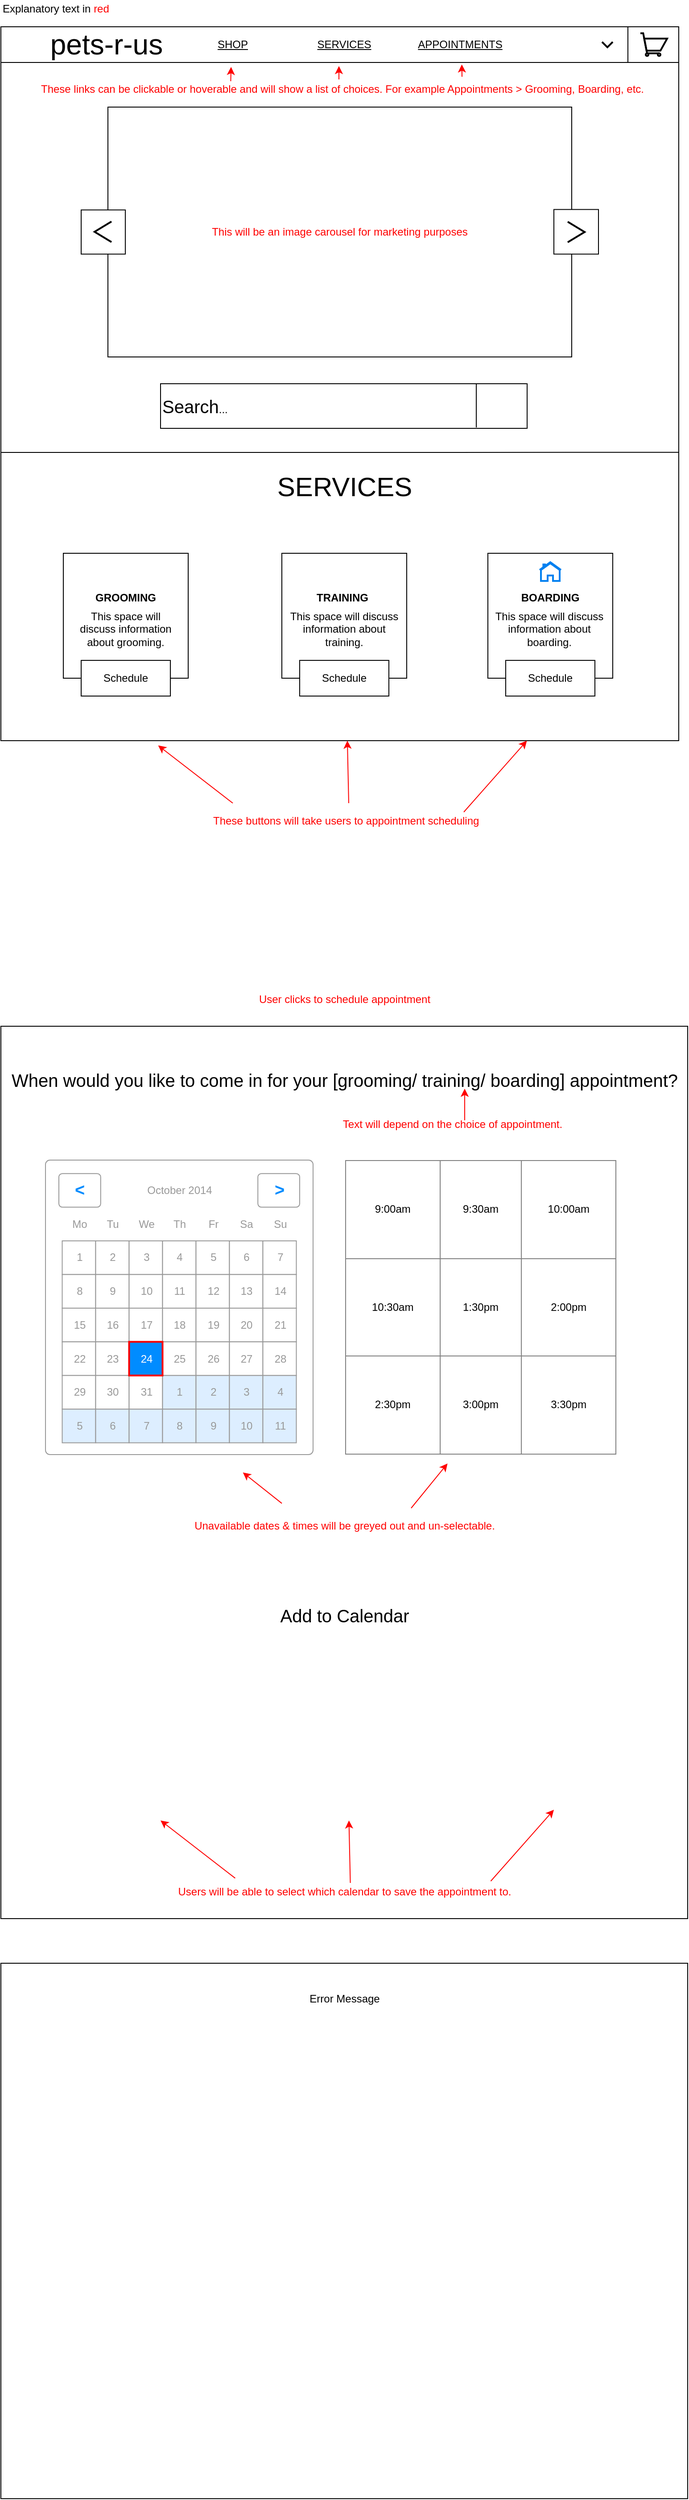 <mxfile version="13.10.0" type="github">
  <diagram id="vqAz7mFe_bX8_XPS133d" name="Page-1">
    <mxGraphModel dx="1426" dy="794" grid="1" gridSize="10" guides="1" tooltips="1" connect="1" arrows="1" fold="1" page="1" pageScale="1" pageWidth="850" pageHeight="1100" math="0" shadow="0">
      <root>
        <mxCell id="0" />
        <mxCell id="1" parent="0" />
        <mxCell id="3avs3_zd8cKEyKvQoN6--27" value="" style="whiteSpace=wrap;html=1;aspect=fixed;" parent="1" vertex="1">
          <mxGeometry x="40" y="80" width="760" height="760" as="geometry" />
        </mxCell>
        <mxCell id="lcX1lfoyKaqcj_of0QZ5-1" value="&lt;font style=&quot;font-size: 32px&quot;&gt;&amp;nbsp; &amp;nbsp; &amp;nbsp; pets-r-us&lt;/font&gt;" style="rounded=0;whiteSpace=wrap;html=1;align=left;" parent="1" vertex="1">
          <mxGeometry x="40" y="40" width="760" height="40" as="geometry" />
        </mxCell>
        <mxCell id="lcX1lfoyKaqcj_of0QZ5-8" value="&lt;font style=&quot;font-size: 30px&quot;&gt;SERVICES&lt;/font&gt;" style="text;html=1;align=center;verticalAlign=middle;resizable=0;points=[];autosize=1;" parent="1" vertex="1">
          <mxGeometry x="339.5" y="540" width="170" height="30" as="geometry" />
        </mxCell>
        <mxCell id="3avs3_zd8cKEyKvQoN6--6" value="" style="shape=image;html=1;verticalAlign=top;verticalLabelPosition=bottom;labelBackgroundColor=#ffffff;imageAspect=0;aspect=fixed;image=https://cdn3.iconfinder.com/data/icons/fugue/icon_shadowless/user-silhouette.png" parent="1" vertex="1">
          <mxGeometry x="684" y="45" width="30" height="30" as="geometry" />
        </mxCell>
        <mxCell id="3avs3_zd8cKEyKvQoN6--7" value="" style="html=1;verticalLabelPosition=bottom;align=center;labelBackgroundColor=#ffffff;verticalAlign=top;strokeWidth=2;shadow=0;dashed=0;shape=mxgraph.ios7.icons.shopping_cart;" parent="1" vertex="1">
          <mxGeometry x="757" y="47.25" width="30" height="25.5" as="geometry" />
        </mxCell>
        <mxCell id="3avs3_zd8cKEyKvQoN6--8" value="" style="html=1;verticalLabelPosition=bottom;labelBackgroundColor=#ffffff;verticalAlign=top;shadow=0;dashed=0;strokeWidth=2;shape=mxgraph.ios7.misc.down;" parent="1" vertex="1">
          <mxGeometry x="714" y="57" width="12" height="6" as="geometry" />
        </mxCell>
        <mxCell id="3avs3_zd8cKEyKvQoN6--9" value="" style="endArrow=none;html=1;" parent="1" edge="1">
          <mxGeometry width="50" height="50" relative="1" as="geometry">
            <mxPoint x="743" y="80" as="sourcePoint" />
            <mxPoint x="743" y="40" as="targetPoint" />
          </mxGeometry>
        </mxCell>
        <mxCell id="3avs3_zd8cKEyKvQoN6--38" value="&lt;font color=&quot;#ff0000&quot;&gt;These links can be clickable or hoverable and will show a list of choices. For example Appointments &amp;gt; Grooming, Boarding, etc.&lt;/font&gt;" style="text;html=1;strokeColor=none;fillColor=none;align=center;verticalAlign=middle;whiteSpace=wrap;rounded=0;" parent="1" vertex="1">
          <mxGeometry x="73" y="100" width="700" height="20" as="geometry" />
        </mxCell>
        <mxCell id="3avs3_zd8cKEyKvQoN6--41" value="" style="endArrow=classic;html=1;strokeColor=#FF0000;entryX=0.68;entryY=-0.005;entryDx=0;entryDy=0;entryPerimeter=0;" parent="1" edge="1">
          <mxGeometry width="50" height="50" relative="1" as="geometry">
            <mxPoint x="557" y="96" as="sourcePoint" />
            <mxPoint x="556.8" y="82.2" as="targetPoint" />
          </mxGeometry>
        </mxCell>
        <mxCell id="3avs3_zd8cKEyKvQoN6--42" value="" style="endArrow=classic;html=1;strokeColor=#FF0000;" parent="1" edge="1">
          <mxGeometry width="50" height="50" relative="1" as="geometry">
            <mxPoint x="419" y="99" as="sourcePoint" />
            <mxPoint x="419" y="84" as="targetPoint" />
          </mxGeometry>
        </mxCell>
        <mxCell id="3avs3_zd8cKEyKvQoN6--43" value="Explanatory text in &lt;font color=&quot;#ff0000&quot;&gt;red&lt;/font&gt;" style="text;html=1;align=left;verticalAlign=middle;resizable=0;points=[];autosize=1;" parent="1" vertex="1">
          <mxGeometry x="40" y="10" width="130" height="20" as="geometry" />
        </mxCell>
        <mxCell id="3avs3_zd8cKEyKvQoN6--45" value="" style="endArrow=classic;html=1;strokeColor=#FF0000;exitX=0.151;exitY=-0.2;exitDx=0;exitDy=0;exitPerimeter=0;entryX=0.183;entryY=0;entryDx=0;entryDy=0;entryPerimeter=0;" parent="1" edge="1">
          <mxGeometry width="50" height="50" relative="1" as="geometry">
            <mxPoint x="297.7" y="101" as="sourcePoint" />
            <mxPoint x="298.08" y="85" as="targetPoint" />
          </mxGeometry>
        </mxCell>
        <mxCell id="3avs3_zd8cKEyKvQoN6--46" value="&lt;font color=&quot;#ff0000&quot;&gt;These buttons will take users to appointment scheduling&lt;/font&gt;" style="text;html=1;align=left;verticalAlign=middle;resizable=0;points=[];autosize=1;" parent="1" vertex="1">
          <mxGeometry x="276" y="920" width="310" height="20" as="geometry" />
        </mxCell>
        <mxCell id="3avs3_zd8cKEyKvQoN6--47" value="" style="endArrow=classic;html=1;strokeColor=#FF0000;entryX=0.776;entryY=1;entryDx=0;entryDy=0;entryPerimeter=0;" parent="1" target="3avs3_zd8cKEyKvQoN6--27" edge="1">
          <mxGeometry width="50" height="50" relative="1" as="geometry">
            <mxPoint x="559" y="920" as="sourcePoint" />
            <mxPoint x="610" y="870" as="targetPoint" />
          </mxGeometry>
        </mxCell>
        <mxCell id="3avs3_zd8cKEyKvQoN6--48" value="" style="endArrow=classic;html=1;strokeColor=#FF0000;" parent="1" target="3avs3_zd8cKEyKvQoN6--27" edge="1">
          <mxGeometry width="50" height="50" relative="1" as="geometry">
            <mxPoint x="430" y="910" as="sourcePoint" />
            <mxPoint x="480" y="860" as="targetPoint" />
          </mxGeometry>
        </mxCell>
        <mxCell id="3avs3_zd8cKEyKvQoN6--49" value="" style="endArrow=classic;html=1;strokeColor=#FF0000;entryX=0.232;entryY=1.007;entryDx=0;entryDy=0;entryPerimeter=0;" parent="1" target="3avs3_zd8cKEyKvQoN6--27" edge="1">
          <mxGeometry width="50" height="50" relative="1" as="geometry">
            <mxPoint x="300" y="910" as="sourcePoint" />
            <mxPoint x="250" y="880" as="targetPoint" />
          </mxGeometry>
        </mxCell>
        <mxCell id="o10lMuYCQR1ptEmExMKJ-1" value="&lt;u&gt;SHOP&lt;/u&gt;" style="text;html=1;strokeColor=none;fillColor=none;align=center;verticalAlign=middle;whiteSpace=wrap;rounded=0;" parent="1" vertex="1">
          <mxGeometry x="280" y="50" width="40" height="20" as="geometry" />
        </mxCell>
        <mxCell id="o10lMuYCQR1ptEmExMKJ-2" value="&lt;u&gt;SERVICES&lt;/u&gt;" style="text;html=1;strokeColor=none;fillColor=none;align=center;verticalAlign=middle;whiteSpace=wrap;rounded=0;" parent="1" vertex="1">
          <mxGeometry x="405" y="50" width="40" height="20" as="geometry" />
        </mxCell>
        <mxCell id="o10lMuYCQR1ptEmExMKJ-3" value="&lt;u&gt;APPOINTMENTS&lt;/u&gt;" style="text;html=1;strokeColor=none;fillColor=none;align=center;verticalAlign=middle;whiteSpace=wrap;rounded=0;" parent="1" vertex="1">
          <mxGeometry x="535" y="50" width="40" height="20" as="geometry" />
        </mxCell>
        <mxCell id="o10lMuYCQR1ptEmExMKJ-4" value="&lt;font color=&quot;#ff0000&quot;&gt;This will be an image carousel for marketing purposes&lt;/font&gt;" style="rounded=0;whiteSpace=wrap;html=1;strokeColor=#000000;" parent="1" vertex="1">
          <mxGeometry x="160" y="130" width="520" height="280" as="geometry" />
        </mxCell>
        <mxCell id="o10lMuYCQR1ptEmExMKJ-5" value="" style="whiteSpace=wrap;html=1;aspect=fixed;strokeColor=#000000;" parent="1" vertex="1">
          <mxGeometry x="130" y="245.25" width="49.5" height="49.5" as="geometry" />
        </mxCell>
        <mxCell id="o10lMuYCQR1ptEmExMKJ-6" value="" style="whiteSpace=wrap;html=1;aspect=fixed;strokeColor=#000000;" parent="1" vertex="1">
          <mxGeometry x="660" y="244.75" width="50" height="50" as="geometry" />
        </mxCell>
        <mxCell id="o10lMuYCQR1ptEmExMKJ-7" value="" style="html=1;verticalLabelPosition=bottom;labelBackgroundColor=#ffffff;verticalAlign=top;shadow=0;dashed=0;strokeWidth=2;shape=mxgraph.ios7.misc.down;direction=south;" parent="1" vertex="1">
          <mxGeometry x="145" y="258.25" width="19" height="23" as="geometry" />
        </mxCell>
        <mxCell id="o10lMuYCQR1ptEmExMKJ-8" value="" style="html=1;verticalLabelPosition=bottom;labelBackgroundColor=#ffffff;verticalAlign=top;shadow=0;dashed=0;strokeWidth=2;shape=mxgraph.ios7.misc.down;direction=north;" parent="1" vertex="1">
          <mxGeometry x="675.5" y="258.5" width="19" height="23" as="geometry" />
        </mxCell>
        <mxCell id="o10lMuYCQR1ptEmExMKJ-9" value="&lt;font style=&quot;font-size: 20px&quot;&gt;Search&lt;/font&gt;..." style="rounded=0;whiteSpace=wrap;html=1;strokeColor=#000000;align=left;" parent="1" vertex="1">
          <mxGeometry x="219" y="440" width="411" height="50" as="geometry" />
        </mxCell>
        <mxCell id="o10lMuYCQR1ptEmExMKJ-10" value="" style="shape=image;html=1;verticalAlign=top;verticalLabelPosition=bottom;labelBackgroundColor=#ffffff;imageAspect=0;aspect=fixed;image=https://cdn1.iconfinder.com/data/icons/science-technology-outline-24-px/24/Magnifier_magnifying_glass_search_search_web_searching_glass-128.png;strokeColor=#000000;" parent="1" vertex="1">
          <mxGeometry x="580" y="441" width="48" height="48" as="geometry" />
        </mxCell>
        <mxCell id="o10lMuYCQR1ptEmExMKJ-11" value="" style="endArrow=none;html=1;" parent="1" edge="1">
          <mxGeometry width="50" height="50" relative="1" as="geometry">
            <mxPoint x="573" y="489" as="sourcePoint" />
            <mxPoint x="573" y="440" as="targetPoint" />
          </mxGeometry>
        </mxCell>
        <mxCell id="o10lMuYCQR1ptEmExMKJ-12" value="" style="endArrow=none;html=1;strokeColor=#000000;entryX=1;entryY=0.592;entryDx=0;entryDy=0;entryPerimeter=0;" parent="1" edge="1">
          <mxGeometry width="50" height="50" relative="1" as="geometry">
            <mxPoint x="40" y="517" as="sourcePoint" />
            <mxPoint x="800" y="516.92" as="targetPoint" />
          </mxGeometry>
        </mxCell>
        <mxCell id="o10lMuYCQR1ptEmExMKJ-13" value="" style="whiteSpace=wrap;html=1;aspect=fixed;strokeColor=#000000;align=left;" parent="1" vertex="1">
          <mxGeometry x="110" y="630" width="140" height="140" as="geometry" />
        </mxCell>
        <mxCell id="o10lMuYCQR1ptEmExMKJ-14" value="&lt;span style=&quot;color: rgba(0 , 0 , 0 , 0) ; font-family: monospace ; font-size: 0px&quot;&gt;%3CmxGraphModel%3E%3Croot%3E%3CmxCell%20id%3D%220%22%2F%3E%3CmxCell%20id%3D%221%22%20parent%3D%220%22%2F%3E%3CmxCell%20id%3D%222%22%20value%3D%22This%20space%20will%20discuss%20information%20about%20grooming.%22%20style%3D%22text%3Bhtml%3D1%3BstrokeColor%3Dnone%3BfillColor%3Dnone%3Balign%3Dleft%3BverticalAlign%3Dmiddle%3BwhiteSpace%3Dwrap%3Brounded%3D0%3B%22%20vertex%3D%221%22%20parent%3D%221%22%3E%3CmxGeometry%20x%3D%22120%22%20y%3D%22690%22%20width%3D%22120%22%20height%3D%2250%22%20as%3D%22geometry%22%2F%3E%3C%2FmxCell%3E%3C%2Froot%3E%3C%2FmxGraphModel%3E&lt;/span&gt;" style="whiteSpace=wrap;html=1;aspect=fixed;strokeColor=#000000;" parent="1" vertex="1">
          <mxGeometry x="355" y="630" width="140" height="140" as="geometry" />
        </mxCell>
        <mxCell id="o10lMuYCQR1ptEmExMKJ-15" value="" style="whiteSpace=wrap;html=1;aspect=fixed;strokeColor=#000000;" parent="1" vertex="1">
          <mxGeometry x="586" y="630" width="140" height="140" as="geometry" />
        </mxCell>
        <mxCell id="o10lMuYCQR1ptEmExMKJ-16" value="Schedule" style="rounded=0;whiteSpace=wrap;html=1;strokeColor=#000000;" parent="1" vertex="1">
          <mxGeometry x="130" y="750" width="100" height="40" as="geometry" />
        </mxCell>
        <mxCell id="o10lMuYCQR1ptEmExMKJ-17" value="Schedule" style="rounded=0;whiteSpace=wrap;html=1;strokeColor=#000000;" parent="1" vertex="1">
          <mxGeometry x="375" y="750" width="100" height="40" as="geometry" />
        </mxCell>
        <mxCell id="o10lMuYCQR1ptEmExMKJ-18" value="Schedule" style="rounded=0;whiteSpace=wrap;html=1;strokeColor=#000000;" parent="1" vertex="1">
          <mxGeometry x="606" y="750" width="100" height="40" as="geometry" />
        </mxCell>
        <mxCell id="lcX1lfoyKaqcj_of0QZ5-4" value="" style="shape=image;html=1;verticalAlign=top;verticalLabelPosition=bottom;labelBackgroundColor=#ffffff;imageAspect=0;aspect=fixed;image=https://cdn4.iconfinder.com/data/icons/common-toolbar/36/Cut-2-128.png" parent="1" vertex="1">
          <mxGeometry x="165" y="640" width="30" height="30" as="geometry" />
        </mxCell>
        <mxCell id="o10lMuYCQR1ptEmExMKJ-19" value="&lt;b&gt;GROOMING&lt;/b&gt;" style="text;html=1;strokeColor=none;fillColor=none;align=center;verticalAlign=middle;whiteSpace=wrap;rounded=0;" parent="1" vertex="1">
          <mxGeometry x="160" y="670" width="40" height="20" as="geometry" />
        </mxCell>
        <mxCell id="o10lMuYCQR1ptEmExMKJ-20" value="This space will discuss information about grooming." style="text;html=1;strokeColor=none;fillColor=none;align=center;verticalAlign=middle;whiteSpace=wrap;rounded=0;" parent="1" vertex="1">
          <mxGeometry x="120" y="690" width="120" height="50" as="geometry" />
        </mxCell>
        <mxCell id="lcX1lfoyKaqcj_of0QZ5-5" value="" style="shape=image;html=1;verticalAlign=top;verticalLabelPosition=bottom;labelBackgroundColor=#ffffff;imageAspect=0;aspect=fixed;image=https://cdn4.iconfinder.com/data/icons/general-office/91/General_Office_06-128.png" parent="1" vertex="1">
          <mxGeometry x="410" y="640" width="30" height="30" as="geometry" />
        </mxCell>
        <mxCell id="o10lMuYCQR1ptEmExMKJ-21" value="&lt;b&gt;TRAINING&lt;/b&gt;" style="text;html=1;strokeColor=none;fillColor=none;align=center;verticalAlign=middle;whiteSpace=wrap;rounded=0;" parent="1" vertex="1">
          <mxGeometry x="403" y="670" width="40" height="20" as="geometry" />
        </mxCell>
        <mxCell id="o10lMuYCQR1ptEmExMKJ-22" value="&lt;span style=&quot;text-align: left&quot;&gt;This space will discuss information about training.&lt;/span&gt;" style="text;html=1;strokeColor=none;fillColor=none;align=center;verticalAlign=middle;whiteSpace=wrap;rounded=0;" parent="1" vertex="1">
          <mxGeometry x="360" y="690" width="130" height="50" as="geometry" />
        </mxCell>
        <mxCell id="lcX1lfoyKaqcj_of0QZ5-6" value="" style="html=1;verticalLabelPosition=bottom;align=center;labelBackgroundColor=#ffffff;verticalAlign=top;strokeWidth=2;strokeColor=#0080F0;shadow=0;dashed=0;shape=mxgraph.ios7.icons.home;" parent="1" vertex="1">
          <mxGeometry x="644" y="640" width="24" height="21" as="geometry" />
        </mxCell>
        <mxCell id="o10lMuYCQR1ptEmExMKJ-23" value="&lt;b&gt;BOARDING&lt;/b&gt;" style="text;html=1;strokeColor=none;fillColor=none;align=center;verticalAlign=middle;whiteSpace=wrap;rounded=0;" parent="1" vertex="1">
          <mxGeometry x="635.5" y="670" width="40" height="20" as="geometry" />
        </mxCell>
        <mxCell id="o10lMuYCQR1ptEmExMKJ-24" value="&lt;span style=&quot;text-align: left&quot;&gt;This space will discuss information about boarding.&lt;/span&gt;" style="text;html=1;strokeColor=none;fillColor=none;align=center;verticalAlign=middle;whiteSpace=wrap;rounded=0;" parent="1" vertex="1">
          <mxGeometry x="590" y="690" width="130" height="50" as="geometry" />
        </mxCell>
        <mxCell id="95NdMhcnDPLf_UJRI52Z-2" value="" style="whiteSpace=wrap;html=1;" parent="1" vertex="1">
          <mxGeometry x="40" y="1160" width="770" height="1000" as="geometry" />
        </mxCell>
        <mxCell id="95NdMhcnDPLf_UJRI52Z-3" value="&lt;span style=&quot;color: rgb(255 , 0 , 0)&quot;&gt;User clicks to schedule appointment&lt;/span&gt;" style="text;html=1;align=center;verticalAlign=middle;resizable=0;points=[];autosize=1;" parent="1" vertex="1">
          <mxGeometry x="320" y="1120" width="210" height="20" as="geometry" />
        </mxCell>
        <mxCell id="95NdMhcnDPLf_UJRI52Z-4" value="&lt;span style=&quot;font-size: 20px&quot;&gt;When would you like to come in for your [grooming/ training/ boarding] appointment?&lt;/span&gt;" style="text;html=1;align=center;verticalAlign=middle;resizable=0;points=[];autosize=1;" parent="1" vertex="1">
          <mxGeometry x="45" y="1210" width="760" height="20" as="geometry" />
        </mxCell>
        <mxCell id="95NdMhcnDPLf_UJRI52Z-5" value="" style="strokeWidth=1;shadow=0;dashed=0;align=center;html=1;shape=mxgraph.mockup.forms.rrect;rSize=5;strokeColor=#999999;fillColor=#ffffff;" parent="1" vertex="1">
          <mxGeometry x="90" y="1310" width="300" height="330" as="geometry" />
        </mxCell>
        <mxCell id="95NdMhcnDPLf_UJRI52Z-6" value="October 2014" style="strokeWidth=1;shadow=0;dashed=0;align=center;html=1;shape=mxgraph.mockup.forms.anchor;fontColor=#999999;" parent="95NdMhcnDPLf_UJRI52Z-5" vertex="1">
          <mxGeometry x="56.25" y="15.086" width="187.5" height="37.714" as="geometry" />
        </mxCell>
        <mxCell id="95NdMhcnDPLf_UJRI52Z-7" value="&lt;" style="strokeWidth=1;shadow=0;dashed=0;align=center;html=1;shape=mxgraph.mockup.forms.rrect;rSize=4;strokeColor=#999999;fontColor=#008cff;fontSize=19;fontStyle=1;" parent="95NdMhcnDPLf_UJRI52Z-5" vertex="1">
          <mxGeometry x="15" y="15.086" width="46.875" height="37.714" as="geometry" />
        </mxCell>
        <mxCell id="95NdMhcnDPLf_UJRI52Z-8" value="&gt;" style="strokeWidth=1;shadow=0;dashed=0;align=center;html=1;shape=mxgraph.mockup.forms.rrect;rSize=4;strokeColor=#999999;fontColor=#008cff;fontSize=19;fontStyle=1;" parent="95NdMhcnDPLf_UJRI52Z-5" vertex="1">
          <mxGeometry x="238.125" y="15.086" width="46.875" height="37.714" as="geometry" />
        </mxCell>
        <mxCell id="95NdMhcnDPLf_UJRI52Z-9" value="Mo" style="strokeWidth=1;shadow=0;dashed=0;align=center;html=1;shape=mxgraph.mockup.forms.anchor;fontColor=#999999;" parent="95NdMhcnDPLf_UJRI52Z-5" vertex="1">
          <mxGeometry x="18.75" y="52.8" width="37.5" height="37.714" as="geometry" />
        </mxCell>
        <mxCell id="95NdMhcnDPLf_UJRI52Z-10" value="Tu" style="strokeWidth=1;shadow=0;dashed=0;align=center;html=1;shape=mxgraph.mockup.forms.anchor;fontColor=#999999;" parent="95NdMhcnDPLf_UJRI52Z-5" vertex="1">
          <mxGeometry x="56.25" y="52.8" width="37.5" height="37.714" as="geometry" />
        </mxCell>
        <mxCell id="95NdMhcnDPLf_UJRI52Z-11" value="We" style="strokeWidth=1;shadow=0;dashed=0;align=center;html=1;shape=mxgraph.mockup.forms.anchor;fontColor=#999999;" parent="95NdMhcnDPLf_UJRI52Z-5" vertex="1">
          <mxGeometry x="93.75" y="52.8" width="37.5" height="37.714" as="geometry" />
        </mxCell>
        <mxCell id="95NdMhcnDPLf_UJRI52Z-12" value="Th" style="strokeWidth=1;shadow=0;dashed=0;align=center;html=1;shape=mxgraph.mockup.forms.anchor;fontColor=#999999;" parent="95NdMhcnDPLf_UJRI52Z-5" vertex="1">
          <mxGeometry x="131.25" y="52.8" width="37.5" height="37.714" as="geometry" />
        </mxCell>
        <mxCell id="95NdMhcnDPLf_UJRI52Z-13" value="Fr" style="strokeWidth=1;shadow=0;dashed=0;align=center;html=1;shape=mxgraph.mockup.forms.anchor;fontColor=#999999;" parent="95NdMhcnDPLf_UJRI52Z-5" vertex="1">
          <mxGeometry x="168.75" y="52.8" width="37.5" height="37.714" as="geometry" />
        </mxCell>
        <mxCell id="95NdMhcnDPLf_UJRI52Z-14" value="Sa" style="strokeWidth=1;shadow=0;dashed=0;align=center;html=1;shape=mxgraph.mockup.forms.anchor;fontColor=#999999;" parent="95NdMhcnDPLf_UJRI52Z-5" vertex="1">
          <mxGeometry x="206.25" y="52.8" width="37.5" height="37.714" as="geometry" />
        </mxCell>
        <mxCell id="95NdMhcnDPLf_UJRI52Z-15" value="Su" style="strokeWidth=1;shadow=0;dashed=0;align=center;html=1;shape=mxgraph.mockup.forms.anchor;fontColor=#999999;" parent="95NdMhcnDPLf_UJRI52Z-5" vertex="1">
          <mxGeometry x="243.75" y="52.8" width="37.5" height="37.714" as="geometry" />
        </mxCell>
        <mxCell id="95NdMhcnDPLf_UJRI52Z-16" value="1" style="strokeWidth=1;shadow=0;dashed=0;align=center;html=1;shape=mxgraph.mockup.forms.rrect;rSize=0;strokeColor=#999999;fontColor=#999999;" parent="95NdMhcnDPLf_UJRI52Z-5" vertex="1">
          <mxGeometry x="18.75" y="90.514" width="37.5" height="37.714" as="geometry" />
        </mxCell>
        <mxCell id="95NdMhcnDPLf_UJRI52Z-17" value="2" style="strokeWidth=1;shadow=0;dashed=0;align=center;html=1;shape=mxgraph.mockup.forms.rrect;rSize=0;strokeColor=#999999;fontColor=#999999;" parent="95NdMhcnDPLf_UJRI52Z-5" vertex="1">
          <mxGeometry x="56.25" y="90.514" width="37.5" height="37.714" as="geometry" />
        </mxCell>
        <mxCell id="95NdMhcnDPLf_UJRI52Z-18" value="3" style="strokeWidth=1;shadow=0;dashed=0;align=center;html=1;shape=mxgraph.mockup.forms.rrect;rSize=0;strokeColor=#999999;fontColor=#999999;" parent="95NdMhcnDPLf_UJRI52Z-5" vertex="1">
          <mxGeometry x="93.75" y="90.514" width="37.5" height="37.714" as="geometry" />
        </mxCell>
        <mxCell id="95NdMhcnDPLf_UJRI52Z-19" value="4" style="strokeWidth=1;shadow=0;dashed=0;align=center;html=1;shape=mxgraph.mockup.forms.rrect;rSize=0;strokeColor=#999999;fontColor=#999999;" parent="95NdMhcnDPLf_UJRI52Z-5" vertex="1">
          <mxGeometry x="131.25" y="90.514" width="37.5" height="37.714" as="geometry" />
        </mxCell>
        <mxCell id="95NdMhcnDPLf_UJRI52Z-20" value="5" style="strokeWidth=1;shadow=0;dashed=0;align=center;html=1;shape=mxgraph.mockup.forms.rrect;rSize=0;strokeColor=#999999;fontColor=#999999;" parent="95NdMhcnDPLf_UJRI52Z-5" vertex="1">
          <mxGeometry x="168.75" y="90.514" width="37.5" height="37.714" as="geometry" />
        </mxCell>
        <mxCell id="95NdMhcnDPLf_UJRI52Z-21" value="6" style="strokeWidth=1;shadow=0;dashed=0;align=center;html=1;shape=mxgraph.mockup.forms.rrect;rSize=0;strokeColor=#999999;fontColor=#999999;" parent="95NdMhcnDPLf_UJRI52Z-5" vertex="1">
          <mxGeometry x="206.25" y="90.514" width="37.5" height="37.714" as="geometry" />
        </mxCell>
        <mxCell id="95NdMhcnDPLf_UJRI52Z-22" value="7" style="strokeWidth=1;shadow=0;dashed=0;align=center;html=1;shape=mxgraph.mockup.forms.rrect;rSize=0;strokeColor=#999999;fontColor=#999999;" parent="95NdMhcnDPLf_UJRI52Z-5" vertex="1">
          <mxGeometry x="243.75" y="90.514" width="37.5" height="37.714" as="geometry" />
        </mxCell>
        <mxCell id="95NdMhcnDPLf_UJRI52Z-23" value="8" style="strokeWidth=1;shadow=0;dashed=0;align=center;html=1;shape=mxgraph.mockup.forms.rrect;rSize=0;strokeColor=#999999;fontColor=#999999;" parent="95NdMhcnDPLf_UJRI52Z-5" vertex="1">
          <mxGeometry x="18.75" y="128.229" width="37.5" height="37.714" as="geometry" />
        </mxCell>
        <mxCell id="95NdMhcnDPLf_UJRI52Z-24" value="9" style="strokeWidth=1;shadow=0;dashed=0;align=center;html=1;shape=mxgraph.mockup.forms.rrect;rSize=0;strokeColor=#999999;fontColor=#999999;" parent="95NdMhcnDPLf_UJRI52Z-5" vertex="1">
          <mxGeometry x="56.25" y="128.229" width="37.5" height="37.714" as="geometry" />
        </mxCell>
        <mxCell id="95NdMhcnDPLf_UJRI52Z-25" value="10" style="strokeWidth=1;shadow=0;dashed=0;align=center;html=1;shape=mxgraph.mockup.forms.rrect;rSize=0;strokeColor=#999999;fontColor=#999999;" parent="95NdMhcnDPLf_UJRI52Z-5" vertex="1">
          <mxGeometry x="93.75" y="128.229" width="37.5" height="37.714" as="geometry" />
        </mxCell>
        <mxCell id="95NdMhcnDPLf_UJRI52Z-26" value="11" style="strokeWidth=1;shadow=0;dashed=0;align=center;html=1;shape=mxgraph.mockup.forms.rrect;rSize=0;strokeColor=#999999;fontColor=#999999;" parent="95NdMhcnDPLf_UJRI52Z-5" vertex="1">
          <mxGeometry x="131.25" y="128.229" width="37.5" height="37.714" as="geometry" />
        </mxCell>
        <mxCell id="95NdMhcnDPLf_UJRI52Z-27" value="12" style="strokeWidth=1;shadow=0;dashed=0;align=center;html=1;shape=mxgraph.mockup.forms.rrect;rSize=0;strokeColor=#999999;fontColor=#999999;" parent="95NdMhcnDPLf_UJRI52Z-5" vertex="1">
          <mxGeometry x="168.75" y="128.229" width="37.5" height="37.714" as="geometry" />
        </mxCell>
        <mxCell id="95NdMhcnDPLf_UJRI52Z-28" value="13" style="strokeWidth=1;shadow=0;dashed=0;align=center;html=1;shape=mxgraph.mockup.forms.rrect;rSize=0;strokeColor=#999999;fontColor=#999999;" parent="95NdMhcnDPLf_UJRI52Z-5" vertex="1">
          <mxGeometry x="206.25" y="128.229" width="37.5" height="37.714" as="geometry" />
        </mxCell>
        <mxCell id="95NdMhcnDPLf_UJRI52Z-29" value="14" style="strokeWidth=1;shadow=0;dashed=0;align=center;html=1;shape=mxgraph.mockup.forms.rrect;rSize=0;strokeColor=#999999;fontColor=#999999;" parent="95NdMhcnDPLf_UJRI52Z-5" vertex="1">
          <mxGeometry x="243.75" y="128.229" width="37.5" height="37.714" as="geometry" />
        </mxCell>
        <mxCell id="95NdMhcnDPLf_UJRI52Z-30" value="15" style="strokeWidth=1;shadow=0;dashed=0;align=center;html=1;shape=mxgraph.mockup.forms.rrect;rSize=0;strokeColor=#999999;fontColor=#999999;" parent="95NdMhcnDPLf_UJRI52Z-5" vertex="1">
          <mxGeometry x="18.75" y="165.943" width="37.5" height="37.714" as="geometry" />
        </mxCell>
        <mxCell id="95NdMhcnDPLf_UJRI52Z-31" value="16" style="strokeWidth=1;shadow=0;dashed=0;align=center;html=1;shape=mxgraph.mockup.forms.rrect;rSize=0;strokeColor=#999999;fontColor=#999999;" parent="95NdMhcnDPLf_UJRI52Z-5" vertex="1">
          <mxGeometry x="56.25" y="165.943" width="37.5" height="37.714" as="geometry" />
        </mxCell>
        <mxCell id="95NdMhcnDPLf_UJRI52Z-32" value="17" style="strokeWidth=1;shadow=0;dashed=0;align=center;html=1;shape=mxgraph.mockup.forms.rrect;rSize=0;strokeColor=#999999;fontColor=#999999;" parent="95NdMhcnDPLf_UJRI52Z-5" vertex="1">
          <mxGeometry x="93.75" y="165.943" width="37.5" height="37.714" as="geometry" />
        </mxCell>
        <mxCell id="95NdMhcnDPLf_UJRI52Z-33" value="18" style="strokeWidth=1;shadow=0;dashed=0;align=center;html=1;shape=mxgraph.mockup.forms.rrect;rSize=0;strokeColor=#999999;fontColor=#999999;" parent="95NdMhcnDPLf_UJRI52Z-5" vertex="1">
          <mxGeometry x="131.25" y="165.943" width="37.5" height="37.714" as="geometry" />
        </mxCell>
        <mxCell id="95NdMhcnDPLf_UJRI52Z-34" value="19" style="strokeWidth=1;shadow=0;dashed=0;align=center;html=1;shape=mxgraph.mockup.forms.rrect;rSize=0;strokeColor=#999999;fontColor=#999999;" parent="95NdMhcnDPLf_UJRI52Z-5" vertex="1">
          <mxGeometry x="168.75" y="165.943" width="37.5" height="37.714" as="geometry" />
        </mxCell>
        <mxCell id="95NdMhcnDPLf_UJRI52Z-35" value="20" style="strokeWidth=1;shadow=0;dashed=0;align=center;html=1;shape=mxgraph.mockup.forms.rrect;rSize=0;strokeColor=#999999;fontColor=#999999;" parent="95NdMhcnDPLf_UJRI52Z-5" vertex="1">
          <mxGeometry x="206.25" y="165.943" width="37.5" height="37.714" as="geometry" />
        </mxCell>
        <mxCell id="95NdMhcnDPLf_UJRI52Z-36" value="21" style="strokeWidth=1;shadow=0;dashed=0;align=center;html=1;shape=mxgraph.mockup.forms.rrect;rSize=0;strokeColor=#999999;fontColor=#999999;" parent="95NdMhcnDPLf_UJRI52Z-5" vertex="1">
          <mxGeometry x="243.75" y="165.943" width="37.5" height="37.714" as="geometry" />
        </mxCell>
        <mxCell id="95NdMhcnDPLf_UJRI52Z-37" value="22" style="strokeWidth=1;shadow=0;dashed=0;align=center;html=1;shape=mxgraph.mockup.forms.rrect;rSize=0;strokeColor=#999999;fontColor=#999999;" parent="95NdMhcnDPLf_UJRI52Z-5" vertex="1">
          <mxGeometry x="18.75" y="203.657" width="37.5" height="37.714" as="geometry" />
        </mxCell>
        <mxCell id="95NdMhcnDPLf_UJRI52Z-38" value="23" style="strokeWidth=1;shadow=0;dashed=0;align=center;html=1;shape=mxgraph.mockup.forms.rrect;rSize=0;strokeColor=#999999;fontColor=#999999;" parent="95NdMhcnDPLf_UJRI52Z-5" vertex="1">
          <mxGeometry x="56.25" y="203.657" width="37.5" height="37.714" as="geometry" />
        </mxCell>
        <mxCell id="95NdMhcnDPLf_UJRI52Z-39" value="25" style="strokeWidth=1;shadow=0;dashed=0;align=center;html=1;shape=mxgraph.mockup.forms.rrect;rSize=0;strokeColor=#999999;fontColor=#999999;" parent="95NdMhcnDPLf_UJRI52Z-5" vertex="1">
          <mxGeometry x="131.25" y="203.657" width="37.5" height="37.714" as="geometry" />
        </mxCell>
        <mxCell id="95NdMhcnDPLf_UJRI52Z-40" value="26" style="strokeWidth=1;shadow=0;dashed=0;align=center;html=1;shape=mxgraph.mockup.forms.rrect;rSize=0;strokeColor=#999999;fontColor=#999999;" parent="95NdMhcnDPLf_UJRI52Z-5" vertex="1">
          <mxGeometry x="168.75" y="203.657" width="37.5" height="37.714" as="geometry" />
        </mxCell>
        <mxCell id="95NdMhcnDPLf_UJRI52Z-41" value="27" style="strokeWidth=1;shadow=0;dashed=0;align=center;html=1;shape=mxgraph.mockup.forms.rrect;rSize=0;strokeColor=#999999;fontColor=#999999;" parent="95NdMhcnDPLf_UJRI52Z-5" vertex="1">
          <mxGeometry x="206.25" y="203.657" width="37.5" height="37.714" as="geometry" />
        </mxCell>
        <mxCell id="95NdMhcnDPLf_UJRI52Z-42" value="28" style="strokeWidth=1;shadow=0;dashed=0;align=center;html=1;shape=mxgraph.mockup.forms.rrect;rSize=0;strokeColor=#999999;fontColor=#999999;" parent="95NdMhcnDPLf_UJRI52Z-5" vertex="1">
          <mxGeometry x="243.75" y="203.657" width="37.5" height="37.714" as="geometry" />
        </mxCell>
        <mxCell id="95NdMhcnDPLf_UJRI52Z-43" value="29" style="strokeWidth=1;shadow=0;dashed=0;align=center;html=1;shape=mxgraph.mockup.forms.rrect;rSize=0;strokeColor=#999999;fontColor=#999999;" parent="95NdMhcnDPLf_UJRI52Z-5" vertex="1">
          <mxGeometry x="18.75" y="241.371" width="37.5" height="37.714" as="geometry" />
        </mxCell>
        <mxCell id="95NdMhcnDPLf_UJRI52Z-44" value="30" style="strokeWidth=1;shadow=0;dashed=0;align=center;html=1;shape=mxgraph.mockup.forms.rrect;rSize=0;strokeColor=#999999;fontColor=#999999;" parent="95NdMhcnDPLf_UJRI52Z-5" vertex="1">
          <mxGeometry x="56.25" y="241.371" width="37.5" height="37.714" as="geometry" />
        </mxCell>
        <mxCell id="95NdMhcnDPLf_UJRI52Z-45" value="31" style="strokeWidth=1;shadow=0;dashed=0;align=center;html=1;shape=mxgraph.mockup.forms.rrect;rSize=0;strokeColor=#999999;fontColor=#999999;" parent="95NdMhcnDPLf_UJRI52Z-5" vertex="1">
          <mxGeometry x="93.75" y="241.371" width="37.5" height="37.714" as="geometry" />
        </mxCell>
        <mxCell id="95NdMhcnDPLf_UJRI52Z-46" value="1" style="strokeWidth=1;shadow=0;dashed=0;align=center;html=1;shape=mxgraph.mockup.forms.rrect;rSize=0;strokeColor=#999999;fontColor=#999999;fillColor=#ddeeff;" parent="95NdMhcnDPLf_UJRI52Z-5" vertex="1">
          <mxGeometry x="131.25" y="241.371" width="37.5" height="37.714" as="geometry" />
        </mxCell>
        <mxCell id="95NdMhcnDPLf_UJRI52Z-47" value="2" style="strokeWidth=1;shadow=0;dashed=0;align=center;html=1;shape=mxgraph.mockup.forms.rrect;rSize=0;strokeColor=#999999;fontColor=#999999;fillColor=#ddeeff;" parent="95NdMhcnDPLf_UJRI52Z-5" vertex="1">
          <mxGeometry x="168.75" y="241.371" width="37.5" height="37.714" as="geometry" />
        </mxCell>
        <mxCell id="95NdMhcnDPLf_UJRI52Z-48" value="3" style="strokeWidth=1;shadow=0;dashed=0;align=center;html=1;shape=mxgraph.mockup.forms.rrect;rSize=0;strokeColor=#999999;fontColor=#999999;fillColor=#ddeeff;" parent="95NdMhcnDPLf_UJRI52Z-5" vertex="1">
          <mxGeometry x="206.25" y="241.371" width="37.5" height="37.714" as="geometry" />
        </mxCell>
        <mxCell id="95NdMhcnDPLf_UJRI52Z-49" value="4" style="strokeWidth=1;shadow=0;dashed=0;align=center;html=1;shape=mxgraph.mockup.forms.rrect;rSize=0;strokeColor=#999999;fontColor=#999999;fillColor=#ddeeff;" parent="95NdMhcnDPLf_UJRI52Z-5" vertex="1">
          <mxGeometry x="243.75" y="241.371" width="37.5" height="37.714" as="geometry" />
        </mxCell>
        <mxCell id="95NdMhcnDPLf_UJRI52Z-50" value="5" style="strokeWidth=1;shadow=0;dashed=0;align=center;html=1;shape=mxgraph.mockup.forms.rrect;rSize=0;strokeColor=#999999;fontColor=#999999;fillColor=#ddeeff;" parent="95NdMhcnDPLf_UJRI52Z-5" vertex="1">
          <mxGeometry x="18.75" y="279.086" width="37.5" height="37.714" as="geometry" />
        </mxCell>
        <mxCell id="95NdMhcnDPLf_UJRI52Z-51" value="6" style="strokeWidth=1;shadow=0;dashed=0;align=center;html=1;shape=mxgraph.mockup.forms.rrect;rSize=0;strokeColor=#999999;fontColor=#999999;fillColor=#ddeeff;" parent="95NdMhcnDPLf_UJRI52Z-5" vertex="1">
          <mxGeometry x="56.25" y="279.086" width="37.5" height="37.714" as="geometry" />
        </mxCell>
        <mxCell id="95NdMhcnDPLf_UJRI52Z-52" value="7" style="strokeWidth=1;shadow=0;dashed=0;align=center;html=1;shape=mxgraph.mockup.forms.rrect;rSize=0;strokeColor=#999999;fontColor=#999999;fillColor=#ddeeff;" parent="95NdMhcnDPLf_UJRI52Z-5" vertex="1">
          <mxGeometry x="93.75" y="279.086" width="37.5" height="37.714" as="geometry" />
        </mxCell>
        <mxCell id="95NdMhcnDPLf_UJRI52Z-53" value="8" style="strokeWidth=1;shadow=0;dashed=0;align=center;html=1;shape=mxgraph.mockup.forms.rrect;rSize=0;strokeColor=#999999;fontColor=#999999;fillColor=#ddeeff;" parent="95NdMhcnDPLf_UJRI52Z-5" vertex="1">
          <mxGeometry x="131.25" y="279.086" width="37.5" height="37.714" as="geometry" />
        </mxCell>
        <mxCell id="95NdMhcnDPLf_UJRI52Z-54" value="9" style="strokeWidth=1;shadow=0;dashed=0;align=center;html=1;shape=mxgraph.mockup.forms.rrect;rSize=0;strokeColor=#999999;fontColor=#999999;fillColor=#ddeeff;" parent="95NdMhcnDPLf_UJRI52Z-5" vertex="1">
          <mxGeometry x="168.75" y="279.086" width="37.5" height="37.714" as="geometry" />
        </mxCell>
        <mxCell id="95NdMhcnDPLf_UJRI52Z-55" value="10" style="strokeWidth=1;shadow=0;dashed=0;align=center;html=1;shape=mxgraph.mockup.forms.rrect;rSize=0;strokeColor=#999999;fontColor=#999999;fillColor=#ddeeff;" parent="95NdMhcnDPLf_UJRI52Z-5" vertex="1">
          <mxGeometry x="206.25" y="279.086" width="37.5" height="37.714" as="geometry" />
        </mxCell>
        <mxCell id="95NdMhcnDPLf_UJRI52Z-56" value="11" style="strokeWidth=1;shadow=0;dashed=0;align=center;html=1;shape=mxgraph.mockup.forms.rrect;rSize=0;strokeColor=#999999;fontColor=#999999;fillColor=#ddeeff;" parent="95NdMhcnDPLf_UJRI52Z-5" vertex="1">
          <mxGeometry x="243.75" y="279.086" width="37.5" height="37.714" as="geometry" />
        </mxCell>
        <mxCell id="95NdMhcnDPLf_UJRI52Z-57" value="24" style="strokeWidth=1;shadow=0;dashed=0;align=center;html=1;shape=mxgraph.mockup.forms.rrect;rSize=0;strokeColor=#ff0000;fontColor=#ffffff;strokeWidth=2;fillColor=#008cff;" parent="95NdMhcnDPLf_UJRI52Z-5" vertex="1">
          <mxGeometry x="93.75" y="203.657" width="37.5" height="37.714" as="geometry" />
        </mxCell>
        <mxCell id="95NdMhcnDPLf_UJRI52Z-58" value="&lt;table border=&quot;1&quot; width=&quot;100%&quot; style=&quot;width: 100% ; height: 100% ; border-collapse: collapse&quot;&gt;&lt;tbody&gt;&lt;tr&gt;&lt;td align=&quot;center&quot;&gt;9:00am&lt;/td&gt;&lt;td align=&quot;center&quot;&gt;9:30am&lt;/td&gt;&lt;td align=&quot;center&quot;&gt;10:00am&lt;/td&gt;&lt;/tr&gt;&lt;tr&gt;&lt;td align=&quot;center&quot;&gt;10:30am&lt;/td&gt;&lt;td align=&quot;center&quot;&gt;1:30pm&lt;/td&gt;&lt;td align=&quot;center&quot;&gt;2:00pm&lt;/td&gt;&lt;/tr&gt;&lt;tr&gt;&lt;td align=&quot;center&quot;&gt;2:30pm&lt;/td&gt;&lt;td align=&quot;center&quot;&gt;3:00pm&lt;/td&gt;&lt;td align=&quot;center&quot;&gt;3:30pm&lt;/td&gt;&lt;/tr&gt;&lt;/tbody&gt;&lt;/table&gt;" style="text;html=1;strokeColor=none;fillColor=none;overflow=fill;" parent="1" vertex="1">
          <mxGeometry x="426" y="1310" width="304" height="330" as="geometry" />
        </mxCell>
        <mxCell id="95NdMhcnDPLf_UJRI52Z-59" value="&lt;span style=&quot;color: rgb(255 , 0 , 0) ; text-align: left&quot;&gt;Text will depend on the choice of appointment.&lt;/span&gt;" style="text;html=1;align=center;verticalAlign=middle;resizable=0;points=[];autosize=1;" parent="1" vertex="1">
          <mxGeometry x="415.5" y="1260" width="260" height="20" as="geometry" />
        </mxCell>
        <mxCell id="95NdMhcnDPLf_UJRI52Z-60" value="" style="endArrow=classic;html=1;strokeColor=#FF0000;" parent="1" edge="1">
          <mxGeometry width="50" height="50" relative="1" as="geometry">
            <mxPoint x="560" y="1250" as="sourcePoint" />
            <mxPoint x="560" y="1230" as="targetPoint" />
            <Array as="points">
              <mxPoint x="560" y="1270" />
            </Array>
          </mxGeometry>
        </mxCell>
        <mxCell id="95NdMhcnDPLf_UJRI52Z-61" value="&lt;span style=&quot;color: rgb(255 , 0 , 0)&quot;&gt;Unavailable dates &amp;amp; times will be greyed out and un-selectable.&lt;/span&gt;" style="text;html=1;align=center;verticalAlign=middle;resizable=0;points=[];autosize=1;" parent="1" vertex="1">
          <mxGeometry x="250" y="1710" width="350" height="20" as="geometry" />
        </mxCell>
        <mxCell id="95NdMhcnDPLf_UJRI52Z-62" value="" style="endArrow=classic;html=1;strokeColor=#FF0000;entryX=0.776;entryY=1;entryDx=0;entryDy=0;entryPerimeter=0;" parent="1" edge="1">
          <mxGeometry width="50" height="50" relative="1" as="geometry">
            <mxPoint x="500" y="1700" as="sourcePoint" />
            <mxPoint x="540.76" y="1650" as="targetPoint" />
          </mxGeometry>
        </mxCell>
        <mxCell id="95NdMhcnDPLf_UJRI52Z-63" value="" style="endArrow=classic;html=1;strokeColor=#FF0000;entryX=0.232;entryY=1.007;entryDx=0;entryDy=0;entryPerimeter=0;" parent="1" edge="1">
          <mxGeometry width="50" height="50" relative="1" as="geometry">
            <mxPoint x="355" y="1694.68" as="sourcePoint" />
            <mxPoint x="311.32" y="1660" as="targetPoint" />
          </mxGeometry>
        </mxCell>
        <mxCell id="95NdMhcnDPLf_UJRI52Z-64" value="&lt;font style=&quot;font-size: 20px&quot;&gt;Add to Calendar&lt;/font&gt;" style="text;html=1;align=center;verticalAlign=middle;resizable=0;points=[];autosize=1;" parent="1" vertex="1">
          <mxGeometry x="345" y="1810" width="160" height="20" as="geometry" />
        </mxCell>
        <mxCell id="95NdMhcnDPLf_UJRI52Z-65" value="" style="shape=image;html=1;verticalAlign=top;verticalLabelPosition=bottom;labelBackgroundColor=#ffffff;imageAspect=0;aspect=fixed;image=https://cdn2.iconfinder.com/data/icons/social-media-2259/512/calendar-128.png" parent="1" vertex="1">
          <mxGeometry x="100" y="1910" width="128" height="128" as="geometry" />
        </mxCell>
        <mxCell id="95NdMhcnDPLf_UJRI52Z-66" value="" style="shape=image;html=1;verticalAlign=top;verticalLabelPosition=bottom;labelBackgroundColor=#ffffff;imageAspect=0;aspect=fixed;image=https://cdn3.iconfinder.com/data/icons/office-flat-8/32/Calendar-128.png" parent="1" vertex="1">
          <mxGeometry x="361" y="1910" width="128" height="128" as="geometry" />
        </mxCell>
        <mxCell id="95NdMhcnDPLf_UJRI52Z-67" value="" style="shape=image;html=1;verticalAlign=top;verticalLabelPosition=bottom;labelBackgroundColor=#ffffff;imageAspect=0;aspect=fixed;image=https://cdn3.iconfinder.com/data/icons/prettyoffice/128/calendar.png" parent="1" vertex="1">
          <mxGeometry x="621" y="1910" width="128" height="128" as="geometry" />
        </mxCell>
        <mxCell id="95NdMhcnDPLf_UJRI52Z-68" value="&lt;font color=&quot;#ff0000&quot;&gt;Users will be able to select which calendar to save the appointment to.&lt;/font&gt;" style="text;html=1;align=center;verticalAlign=middle;resizable=0;points=[];autosize=1;" parent="1" vertex="1">
          <mxGeometry x="230" y="2120" width="390" height="20" as="geometry" />
        </mxCell>
        <mxCell id="95NdMhcnDPLf_UJRI52Z-69" value="" style="endArrow=classic;html=1;strokeColor=#FF0000;entryX=0.232;entryY=1.007;entryDx=0;entryDy=0;entryPerimeter=0;" parent="1" edge="1">
          <mxGeometry width="50" height="50" relative="1" as="geometry">
            <mxPoint x="302.68" y="2114.68" as="sourcePoint" />
            <mxPoint x="219.0" y="2050.0" as="targetPoint" />
          </mxGeometry>
        </mxCell>
        <mxCell id="95NdMhcnDPLf_UJRI52Z-71" value="" style="endArrow=classic;html=1;strokeColor=#FF0000;entryX=0.776;entryY=1;entryDx=0;entryDy=0;entryPerimeter=0;" parent="1" edge="1">
          <mxGeometry width="50" height="50" relative="1" as="geometry">
            <mxPoint x="589.24" y="2118" as="sourcePoint" />
            <mxPoint x="660.0" y="2038" as="targetPoint" />
          </mxGeometry>
        </mxCell>
        <mxCell id="95NdMhcnDPLf_UJRI52Z-72" value="" style="endArrow=classic;html=1;strokeColor=#FF0000;" parent="1" edge="1">
          <mxGeometry width="50" height="50" relative="1" as="geometry">
            <mxPoint x="431.78" y="2120" as="sourcePoint" />
            <mxPoint x="430.224" y="2050" as="targetPoint" />
          </mxGeometry>
        </mxCell>
        <mxCell id="qqFWU1NUbqJUNCH__CW0-1" value="" style="rounded=0;whiteSpace=wrap;html=1;" vertex="1" parent="1">
          <mxGeometry x="40" y="2210" width="770" height="600" as="geometry" />
        </mxCell>
        <mxCell id="qqFWU1NUbqJUNCH__CW0-2" value="Error Message" style="text;html=1;align=center;verticalAlign=middle;resizable=0;points=[];autosize=1;" vertex="1" parent="1">
          <mxGeometry x="380" y="2240" width="90" height="20" as="geometry" />
        </mxCell>
      </root>
    </mxGraphModel>
  </diagram>
</mxfile>
